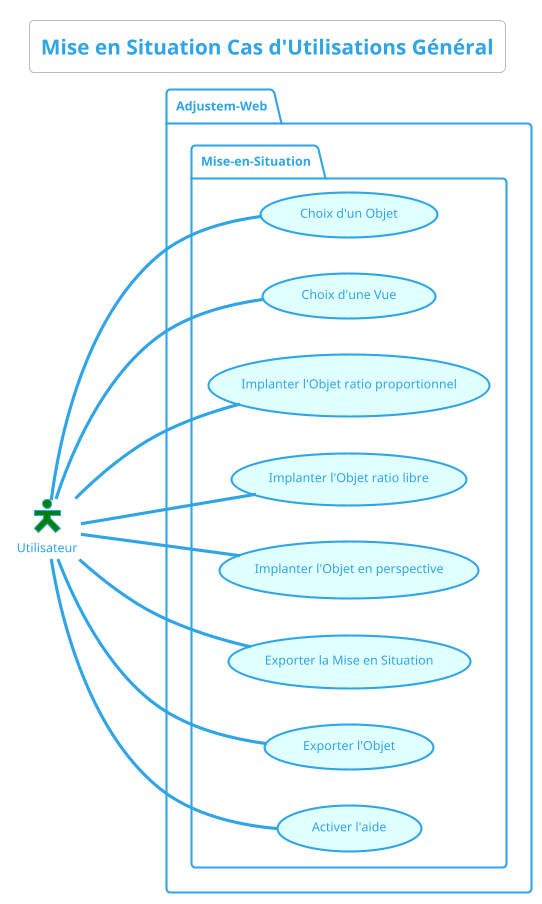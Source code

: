 @startuml Mise en Situation Cas d'Utilisations
!theme cerulean-outline
skinparam actorStyle hollow
left to right direction
title Mise en Situation Cas d'Utilisations Général

:Utilisateur: as u #green

package Adjustem-Web {
    package Mise-en-Situation {

        usecase "Choix d'un Objet" as UC1 #LightCyan

        usecase "Choix d'une Vue" as UC2 #LightCyan

        usecase "Implanter l'Objet ratio proportionnel" as UC3 #LightCyan
        usecase "Implanter l'Objet ratio libre" as UC4 #LightCyan
        usecase "Implanter l'Objet en perspective" as UC5 #LightCyan

        usecase "Exporter la Mise en Situation" as UC6 #LightCyan

        usecase "Exporter l'Objet" as UC7 #LightCyan
        usecase "Activer l'aide" as UC8 #LightCyan

    }
}

u --- UC1
u --- UC2
u --- UC3
u --- UC4
u --- UC5
u --- UC6
u --- UC7
u --- UC8


@enduml
